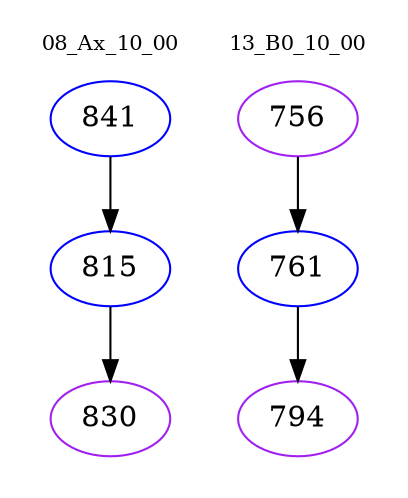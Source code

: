 digraph{
subgraph cluster_0 {
color = white
label = "08_Ax_10_00";
fontsize=10;
T0_841 [label="841", color="blue"]
T0_841 -> T0_815 [color="black"]
T0_815 [label="815", color="blue"]
T0_815 -> T0_830 [color="black"]
T0_830 [label="830", color="purple"]
}
subgraph cluster_1 {
color = white
label = "13_B0_10_00";
fontsize=10;
T1_756 [label="756", color="purple"]
T1_756 -> T1_761 [color="black"]
T1_761 [label="761", color="blue"]
T1_761 -> T1_794 [color="black"]
T1_794 [label="794", color="purple"]
}
}
